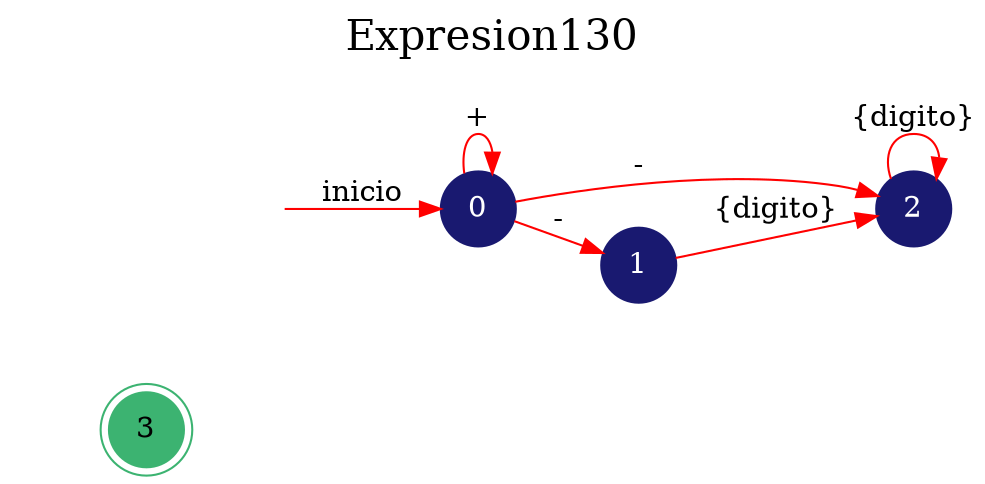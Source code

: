 digraph automata_finito {
	rankdir=LR;
	graph [label="Expresion130", labelloc=t, fontsize=20]; 
	node [shape=doublecircle, style = filled,color = mediumseagreen]; "3";
	node [shape=circle];
	node [color=midnightblue,fontcolor=white];
	edge [color=red];
	secret_node [style=invis];
	secret_node -> "0" [label="inicio"];
	"0" -> "2" [label="-"];
	"0" -> "1" [label="-"];
	"0" -> "0" [label="+"];
	"1" -> "2" [label="{digito}"];
	"2" -> "2" [label="{digito}"];
}
